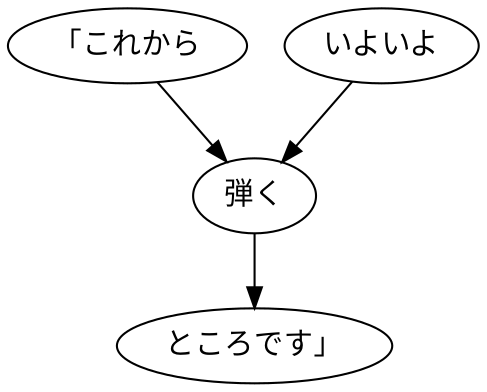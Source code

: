 digraph graph8288 {
	node0 [label="「これから"];
	node1 [label="いよいよ"];
	node2 [label="弾く"];
	node3 [label="ところです」"];
	node0 -> node2;
	node1 -> node2;
	node2 -> node3;
}
